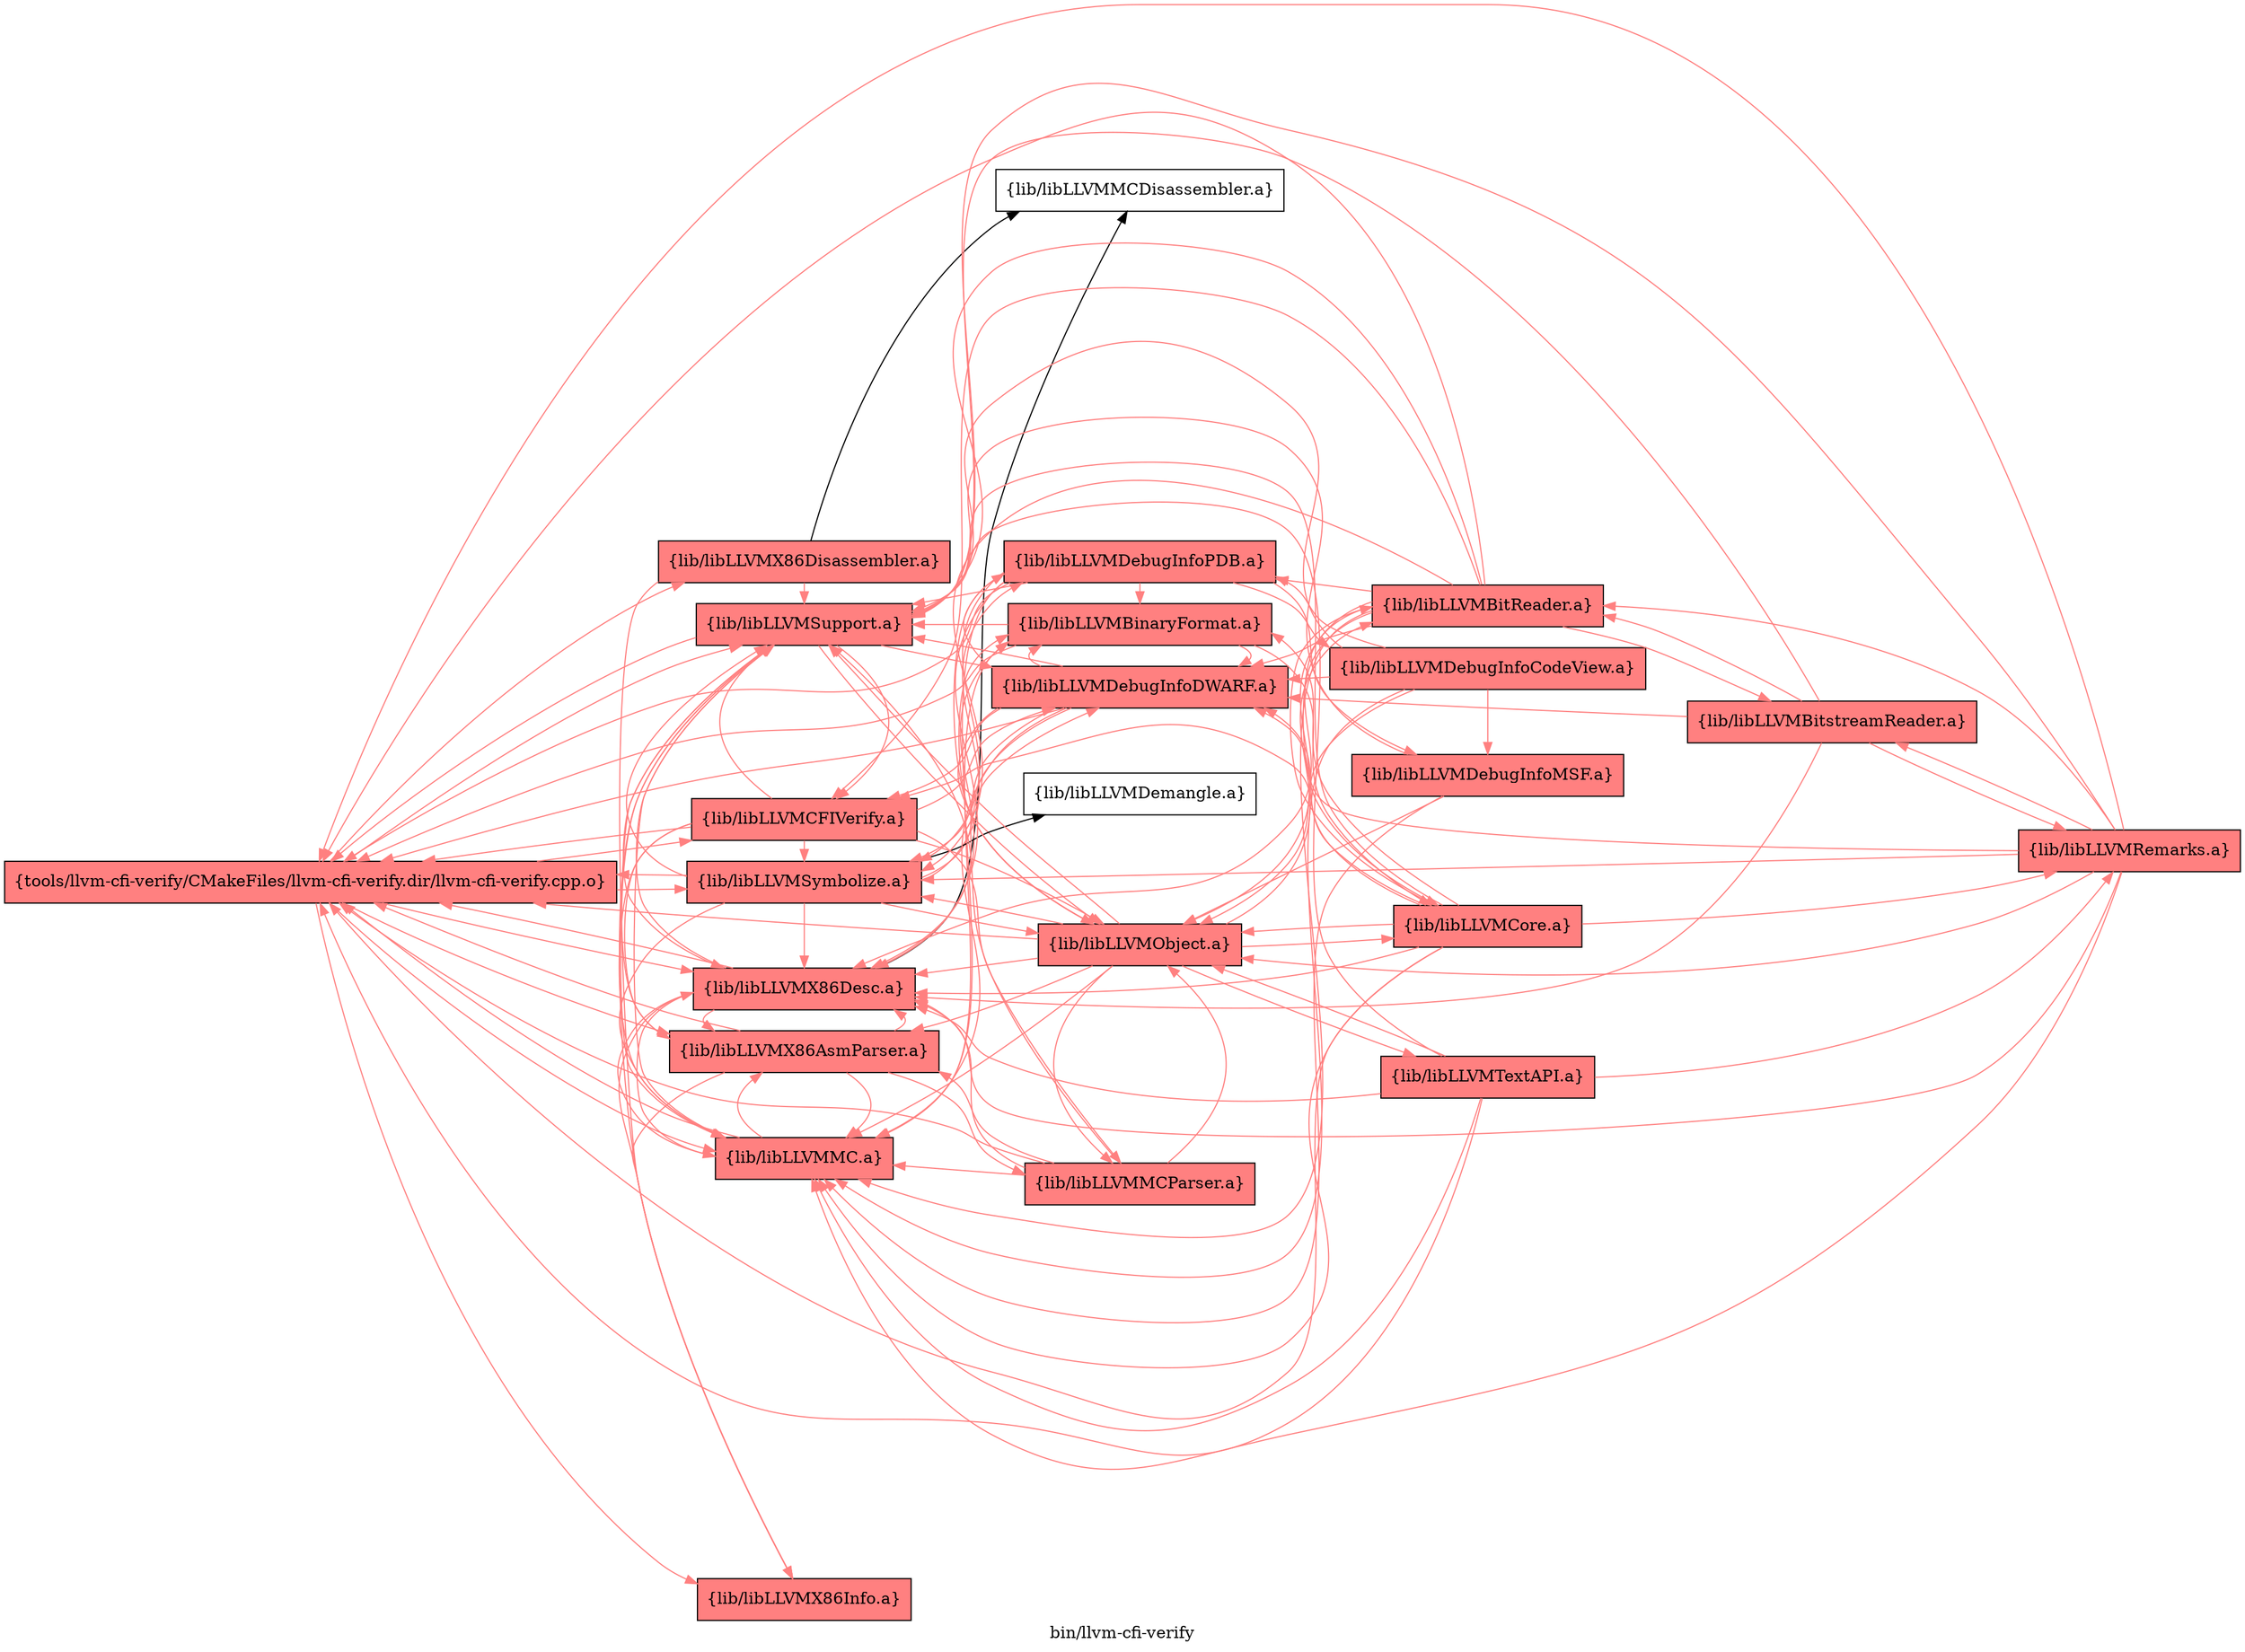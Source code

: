 digraph "bin/llvm-cfi-verify" {
	label="bin/llvm-cfi-verify";
	rankdir="LR"
	{ rank=same; Node0x5574cb937f58;  }
	{ rank=same; Node0x5574cb92e228; Node0x5574cb92dd28; Node0x5574cb92ea48; Node0x5574cb92e548; Node0x5574cb92cce8; Node0x5574cb92d148; Node0x5574cb930ca8; Node0x5574cb9307a8;  }
	{ rank=same; Node0x5574cb92c7e8; Node0x5574cb931248; Node0x5574cb936d38; Node0x5574cb92d648; Node0x5574cb92fe48; Node0x5574cb92f4e8; Node0x5574cb937738;  }
	{ rank=same; Node0x5574cb9324b8; Node0x5574cb9329b8; Node0x5574cb936838; Node0x5574cb932eb8; Node0x5574cb92efe8;  }

	Node0x5574cb937f58 [shape=record,shape=box,style=filled,fillcolor="1.000000 0.5 1",group=1,label="{tools/llvm-cfi-verify/CMakeFiles/llvm-cfi-verify.dir/llvm-cfi-verify.cpp.o}"];
	Node0x5574cb937f58 -> Node0x5574cb92e228[color="1.000000 0.5 1"];
	Node0x5574cb937f58 -> Node0x5574cb92dd28[color="1.000000 0.5 1"];
	Node0x5574cb937f58 -> Node0x5574cb92ea48[color="1.000000 0.5 1"];
	Node0x5574cb937f58 -> Node0x5574cb92e548[color="1.000000 0.5 1"];
	Node0x5574cb937f58 -> Node0x5574cb92cce8[color="1.000000 0.5 1"];
	Node0x5574cb937f58 -> Node0x5574cb92d148[color="1.000000 0.5 1"];
	Node0x5574cb937f58 -> Node0x5574cb930ca8[color="1.000000 0.5 1"];
	Node0x5574cb937f58 -> Node0x5574cb9307a8[color="1.000000 0.5 1"];
	Node0x5574cb92e228 [shape=record,shape=box,style=filled,fillcolor="1.000000 0.5 1",group=1,label="{lib/libLLVMX86AsmParser.a}"];
	Node0x5574cb92e228 -> Node0x5574cb937f58[color="1.000000 0.5 1"];
	Node0x5574cb92e228 -> Node0x5574cb92dd28[color="1.000000 0.5 1"];
	Node0x5574cb92e228 -> Node0x5574cb92e548[color="1.000000 0.5 1"];
	Node0x5574cb92e228 -> Node0x5574cb92cce8[color="1.000000 0.5 1"];
	Node0x5574cb92e228 -> Node0x5574cb92c7e8[color="1.000000 0.5 1"];
	Node0x5574cb92e228 -> Node0x5574cb92d148[color="1.000000 0.5 1"];
	Node0x5574cb92dd28 [shape=record,shape=box,style=filled,fillcolor="1.000000 0.5 1",group=1,label="{lib/libLLVMX86Desc.a}"];
	Node0x5574cb92dd28 -> Node0x5574cb937f58[color="1.000000 0.5 1"];
	Node0x5574cb92dd28 -> Node0x5574cb92cce8[color="1.000000 0.5 1"];
	Node0x5574cb92dd28 -> Node0x5574cb92d148[color="1.000000 0.5 1"];
	Node0x5574cb92dd28 -> Node0x5574cb92e548[color="1.000000 0.5 1"];
	Node0x5574cb92dd28 -> Node0x5574cb931248;
	Node0x5574cb92dd28 -> Node0x5574cb92e228[color="1.000000 0.5 1"];
	Node0x5574cb92dd28 -> Node0x5574cb936d38[color="1.000000 0.5 1"];
	Node0x5574cb92ea48 [shape=record,shape=box,style=filled,fillcolor="1.000000 0.5 1",group=1,label="{lib/libLLVMX86Disassembler.a}"];
	Node0x5574cb92ea48 -> Node0x5574cb92e548[color="1.000000 0.5 1"];
	Node0x5574cb92ea48 -> Node0x5574cb92d148[color="1.000000 0.5 1"];
	Node0x5574cb92ea48 -> Node0x5574cb931248;
	Node0x5574cb92e548 [shape=record,shape=box,style=filled,fillcolor="1.000000 0.5 1",group=1,label="{lib/libLLVMX86Info.a}"];
	Node0x5574cb92e548 -> Node0x5574cb92d148[color="1.000000 0.5 1"];
	Node0x5574cb92cce8 [shape=record,shape=box,style=filled,fillcolor="1.000000 0.5 1",group=1,label="{lib/libLLVMMC.a}"];
	Node0x5574cb92cce8 -> Node0x5574cb92dd28[color="1.000000 0.5 1"];
	Node0x5574cb92cce8 -> Node0x5574cb92d148[color="1.000000 0.5 1"];
	Node0x5574cb92cce8 -> Node0x5574cb92e228[color="1.000000 0.5 1"];
	Node0x5574cb92cce8 -> Node0x5574cb937f58[color="1.000000 0.5 1"];
	Node0x5574cb92cce8 -> Node0x5574cb936d38[color="1.000000 0.5 1"];
	Node0x5574cb92d148 [shape=record,shape=box,style=filled,fillcolor="1.000000 0.5 1",group=1,label="{lib/libLLVMSupport.a}"];
	Node0x5574cb92d148 -> Node0x5574cb92cce8[color="1.000000 0.5 1"];
	Node0x5574cb92d148 -> Node0x5574cb937f58[color="1.000000 0.5 1"];
	Node0x5574cb92d148 -> Node0x5574cb92dd28[color="1.000000 0.5 1"];
	Node0x5574cb92d148 -> Node0x5574cb92d648[color="1.000000 0.5 1"];
	Node0x5574cb92d148 -> Node0x5574cb9307a8[color="1.000000 0.5 1"];
	Node0x5574cb92d148 -> Node0x5574cb92fe48[color="1.000000 0.5 1"];
	Node0x5574cb930ca8 [shape=record,shape=box,style=filled,fillcolor="1.000000 0.5 1",group=1,label="{lib/libLLVMSymbolize.a}"];
	Node0x5574cb930ca8 -> Node0x5574cb937f58[color="1.000000 0.5 1"];
	Node0x5574cb930ca8 -> Node0x5574cb92dd28[color="1.000000 0.5 1"];
	Node0x5574cb930ca8 -> Node0x5574cb92cce8[color="1.000000 0.5 1"];
	Node0x5574cb930ca8 -> Node0x5574cb92d148[color="1.000000 0.5 1"];
	Node0x5574cb930ca8 -> Node0x5574cb92d648[color="1.000000 0.5 1"];
	Node0x5574cb930ca8 -> Node0x5574cb92f4e8[color="1.000000 0.5 1"];
	Node0x5574cb930ca8 -> Node0x5574cb92fe48[color="1.000000 0.5 1"];
	Node0x5574cb930ca8 -> Node0x5574cb937738;
	Node0x5574cb9307a8 [shape=record,shape=box,style=filled,fillcolor="1.000000 0.5 1",group=1,label="{lib/libLLVMCFIVerify.a}"];
	Node0x5574cb9307a8 -> Node0x5574cb937f58[color="1.000000 0.5 1"];
	Node0x5574cb9307a8 -> Node0x5574cb92e228[color="1.000000 0.5 1"];
	Node0x5574cb9307a8 -> Node0x5574cb92cce8[color="1.000000 0.5 1"];
	Node0x5574cb9307a8 -> Node0x5574cb92d148[color="1.000000 0.5 1"];
	Node0x5574cb9307a8 -> Node0x5574cb930ca8[color="1.000000 0.5 1"];
	Node0x5574cb9307a8 -> Node0x5574cb92d648[color="1.000000 0.5 1"];
	Node0x5574cb9307a8 -> Node0x5574cb92c7e8[color="1.000000 0.5 1"];
	Node0x5574cb9307a8 -> Node0x5574cb92fe48[color="1.000000 0.5 1"];
	Node0x5574cb92c7e8 [shape=record,shape=box,style=filled,fillcolor="1.000000 0.5 1",group=1,label="{lib/libLLVMMCParser.a}"];
	Node0x5574cb92c7e8 -> Node0x5574cb92d148[color="1.000000 0.5 1"];
	Node0x5574cb92c7e8 -> Node0x5574cb937f58[color="1.000000 0.5 1"];
	Node0x5574cb92c7e8 -> Node0x5574cb92e228[color="1.000000 0.5 1"];
	Node0x5574cb92c7e8 -> Node0x5574cb92cce8[color="1.000000 0.5 1"];
	Node0x5574cb92c7e8 -> Node0x5574cb92dd28[color="1.000000 0.5 1"];
	Node0x5574cb92c7e8 -> Node0x5574cb92d648[color="1.000000 0.5 1"];
	Node0x5574cb931248 [shape=record,shape=box,group=0,label="{lib/libLLVMMCDisassembler.a}"];
	Node0x5574cb936d38 [shape=record,shape=box,style=filled,fillcolor="1.000000 0.5 1",group=1,label="{lib/libLLVMBinaryFormat.a}"];
	Node0x5574cb936d38 -> Node0x5574cb9324b8[color="1.000000 0.5 1"];
	Node0x5574cb936d38 -> Node0x5574cb92d148[color="1.000000 0.5 1"];
	Node0x5574cb936d38 -> Node0x5574cb92fe48[color="1.000000 0.5 1"];
	Node0x5574cb936d38 -> Node0x5574cb937f58[color="1.000000 0.5 1"];
	Node0x5574cb92d648 [shape=record,shape=box,style=filled,fillcolor="1.000000 0.5 1",group=1,label="{lib/libLLVMObject.a}"];
	Node0x5574cb92d648 -> Node0x5574cb937f58[color="1.000000 0.5 1"];
	Node0x5574cb92d648 -> Node0x5574cb92d148[color="1.000000 0.5 1"];
	Node0x5574cb92d648 -> Node0x5574cb936d38[color="1.000000 0.5 1"];
	Node0x5574cb92d648 -> Node0x5574cb92cce8[color="1.000000 0.5 1"];
	Node0x5574cb92d648 -> Node0x5574cb930ca8[color="1.000000 0.5 1"];
	Node0x5574cb92d648 -> Node0x5574cb92dd28[color="1.000000 0.5 1"];
	Node0x5574cb92d648 -> Node0x5574cb9329b8[color="1.000000 0.5 1"];
	Node0x5574cb92d648 -> Node0x5574cb9324b8[color="1.000000 0.5 1"];
	Node0x5574cb92d648 -> Node0x5574cb92e228[color="1.000000 0.5 1"];
	Node0x5574cb92d648 -> Node0x5574cb92c7e8[color="1.000000 0.5 1"];
	Node0x5574cb92d648 -> Node0x5574cb936838[color="1.000000 0.5 1"];
	Node0x5574cb92f4e8 [shape=record,shape=box,style=filled,fillcolor="1.000000 0.5 1",group=1,label="{lib/libLLVMDebugInfoPDB.a}"];
	Node0x5574cb92f4e8 -> Node0x5574cb92d148[color="1.000000 0.5 1"];
	Node0x5574cb92f4e8 -> Node0x5574cb92d648[color="1.000000 0.5 1"];
	Node0x5574cb92f4e8 -> Node0x5574cb937f58[color="1.000000 0.5 1"];
	Node0x5574cb92f4e8 -> Node0x5574cb92cce8[color="1.000000 0.5 1"];
	Node0x5574cb92f4e8 -> Node0x5574cb930ca8[color="1.000000 0.5 1"];
	Node0x5574cb92f4e8 -> Node0x5574cb936d38[color="1.000000 0.5 1"];
	Node0x5574cb92f4e8 -> Node0x5574cb932eb8[color="1.000000 0.5 1"];
	Node0x5574cb92f4e8 -> Node0x5574cb92dd28[color="1.000000 0.5 1"];
	Node0x5574cb92f4e8 -> Node0x5574cb92efe8[color="1.000000 0.5 1"];
	Node0x5574cb92fe48 [shape=record,shape=box,style=filled,fillcolor="1.000000 0.5 1",group=1,label="{lib/libLLVMDebugInfoDWARF.a}"];
	Node0x5574cb92fe48 -> Node0x5574cb937f58[color="1.000000 0.5 1"];
	Node0x5574cb92fe48 -> Node0x5574cb92dd28[color="1.000000 0.5 1"];
	Node0x5574cb92fe48 -> Node0x5574cb92cce8[color="1.000000 0.5 1"];
	Node0x5574cb92fe48 -> Node0x5574cb92d148[color="1.000000 0.5 1"];
	Node0x5574cb92fe48 -> Node0x5574cb930ca8[color="1.000000 0.5 1"];
	Node0x5574cb92fe48 -> Node0x5574cb92d648[color="1.000000 0.5 1"];
	Node0x5574cb92fe48 -> Node0x5574cb9307a8[color="1.000000 0.5 1"];
	Node0x5574cb92fe48 -> Node0x5574cb936d38[color="1.000000 0.5 1"];
	Node0x5574cb92fe48 -> Node0x5574cb92f4e8[color="1.000000 0.5 1"];
	Node0x5574cb937738 [shape=record,shape=box,group=0,label="{lib/libLLVMDemangle.a}"];
	Node0x5574cb9329b8 [shape=record,shape=box,style=filled,fillcolor="1.000000 0.5 1",group=1,label="{lib/libLLVMBitReader.a}"];
	Node0x5574cb9329b8 -> Node0x5574cb937f58[color="1.000000 0.5 1"];
	Node0x5574cb9329b8 -> Node0x5574cb92dd28[color="1.000000 0.5 1"];
	Node0x5574cb9329b8 -> Node0x5574cb92cce8[color="1.000000 0.5 1"];
	Node0x5574cb9329b8 -> Node0x5574cb92d148[color="1.000000 0.5 1"];
	Node0x5574cb9329b8 -> Node0x5574cb930ca8[color="1.000000 0.5 1"];
	Node0x5574cb9329b8 -> Node0x5574cb92d648[color="1.000000 0.5 1"];
	Node0x5574cb9329b8 -> Node0x5574cb9307a8[color="1.000000 0.5 1"];
	Node0x5574cb9329b8 -> Node0x5574cb92fe48[color="1.000000 0.5 1"];
	Node0x5574cb9329b8 -> Node0x5574cb9324b8[color="1.000000 0.5 1"];
	Node0x5574cb9329b8 -> Node0x5574cb931ab8[color="1.000000 0.5 1"];
	Node0x5574cb9329b8 -> Node0x5574cb92f4e8[color="1.000000 0.5 1"];
	Node0x5574cb9324b8 [shape=record,shape=box,style=filled,fillcolor="1.000000 0.5 1",group=1,label="{lib/libLLVMCore.a}"];
	Node0x5574cb9324b8 -> Node0x5574cb937f58[color="1.000000 0.5 1"];
	Node0x5574cb9324b8 -> Node0x5574cb92dd28[color="1.000000 0.5 1"];
	Node0x5574cb9324b8 -> Node0x5574cb92d148[color="1.000000 0.5 1"];
	Node0x5574cb9324b8 -> Node0x5574cb9329b8[color="1.000000 0.5 1"];
	Node0x5574cb9324b8 -> Node0x5574cb92cce8[color="1.000000 0.5 1"];
	Node0x5574cb9324b8 -> Node0x5574cb936d38[color="1.000000 0.5 1"];
	Node0x5574cb9324b8 -> Node0x5574cb92d648[color="1.000000 0.5 1"];
	Node0x5574cb9324b8 -> Node0x5574cb9307a8[color="1.000000 0.5 1"];
	Node0x5574cb9324b8 -> Node0x5574cb931fb8[color="1.000000 0.5 1"];
	Node0x5574cb9324b8 -> Node0x5574cb92fe48[color="1.000000 0.5 1"];
	Node0x5574cb936838 [shape=record,shape=box,style=filled,fillcolor="1.000000 0.5 1",group=1,label="{lib/libLLVMTextAPI.a}"];
	Node0x5574cb936838 -> Node0x5574cb92d148[color="1.000000 0.5 1"];
	Node0x5574cb936838 -> Node0x5574cb937f58[color="1.000000 0.5 1"];
	Node0x5574cb936838 -> Node0x5574cb92cce8[color="1.000000 0.5 1"];
	Node0x5574cb936838 -> Node0x5574cb92d648[color="1.000000 0.5 1"];
	Node0x5574cb936838 -> Node0x5574cb931fb8[color="1.000000 0.5 1"];
	Node0x5574cb936838 -> Node0x5574cb92dd28[color="1.000000 0.5 1"];
	Node0x5574cb932eb8 [shape=record,shape=box,style=filled,fillcolor="1.000000 0.5 1",group=1,label="{lib/libLLVMDebugInfoCodeView.a}"];
	Node0x5574cb932eb8 -> Node0x5574cb92d148[color="1.000000 0.5 1"];
	Node0x5574cb932eb8 -> Node0x5574cb92cce8[color="1.000000 0.5 1"];
	Node0x5574cb932eb8 -> Node0x5574cb92d648[color="1.000000 0.5 1"];
	Node0x5574cb932eb8 -> Node0x5574cb92f4e8[color="1.000000 0.5 1"];
	Node0x5574cb932eb8 -> Node0x5574cb92efe8[color="1.000000 0.5 1"];
	Node0x5574cb932eb8 -> Node0x5574cb92fe48[color="1.000000 0.5 1"];
	Node0x5574cb92efe8 [shape=record,shape=box,style=filled,fillcolor="1.000000 0.5 1",group=1,label="{lib/libLLVMDebugInfoMSF.a}"];
	Node0x5574cb92efe8 -> Node0x5574cb92cce8[color="1.000000 0.5 1"];
	Node0x5574cb92efe8 -> Node0x5574cb92d148[color="1.000000 0.5 1"];
	Node0x5574cb92efe8 -> Node0x5574cb92d648[color="1.000000 0.5 1"];
	Node0x5574cb931ab8 [shape=record,shape=box,style=filled,fillcolor="1.000000 0.5 1",group=1,label="{lib/libLLVMBitstreamReader.a}"];
	Node0x5574cb931ab8 -> Node0x5574cb92dd28[color="1.000000 0.5 1"];
	Node0x5574cb931ab8 -> Node0x5574cb92d148[color="1.000000 0.5 1"];
	Node0x5574cb931ab8 -> Node0x5574cb92fe48[color="1.000000 0.5 1"];
	Node0x5574cb931ab8 -> Node0x5574cb9329b8[color="1.000000 0.5 1"];
	Node0x5574cb931ab8 -> Node0x5574cb931fb8[color="1.000000 0.5 1"];
	Node0x5574cb931fb8 [shape=record,shape=box,style=filled,fillcolor="1.000000 0.5 1",group=1,label="{lib/libLLVMRemarks.a}"];
	Node0x5574cb931fb8 -> Node0x5574cb92d148[color="1.000000 0.5 1"];
	Node0x5574cb931fb8 -> Node0x5574cb92fe48[color="1.000000 0.5 1"];
	Node0x5574cb931fb8 -> Node0x5574cb9329b8[color="1.000000 0.5 1"];
	Node0x5574cb931fb8 -> Node0x5574cb92cce8[color="1.000000 0.5 1"];
	Node0x5574cb931fb8 -> Node0x5574cb930ca8[color="1.000000 0.5 1"];
	Node0x5574cb931fb8 -> Node0x5574cb937f58[color="1.000000 0.5 1"];
	Node0x5574cb931fb8 -> Node0x5574cb92dd28[color="1.000000 0.5 1"];
	Node0x5574cb931fb8 -> Node0x5574cb92d648[color="1.000000 0.5 1"];
	Node0x5574cb931fb8 -> Node0x5574cb931ab8[color="1.000000 0.5 1"];
}
